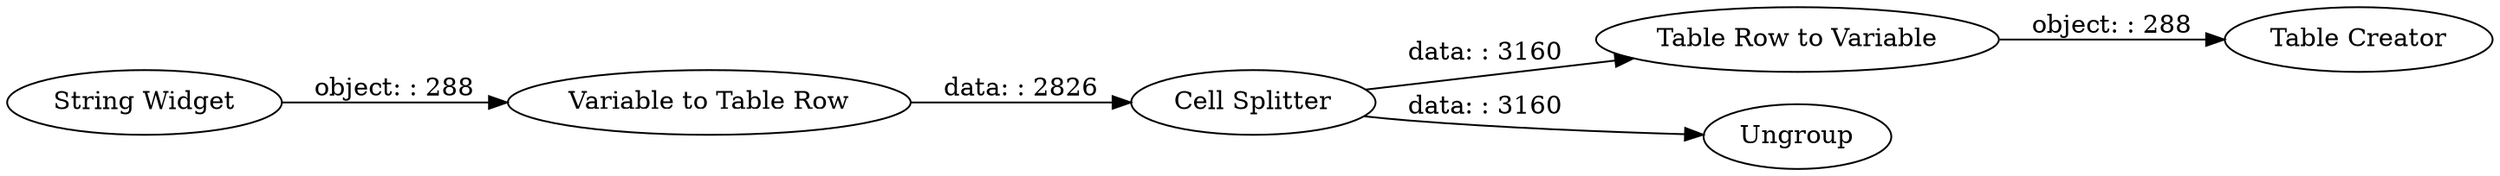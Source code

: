 digraph {
	"-3767400096439490970_7" [label="Table Row to Variable"]
	"-3767400096439490970_6" [label="Cell Splitter"]
	"-3767400096439490970_3" [label="String Widget"]
	"-3767400096439490970_9" [label="Table Creator"]
	"-3767400096439490970_8" [label=Ungroup]
	"-3767400096439490970_5" [label="Variable to Table Row"]
	"-3767400096439490970_6" -> "-3767400096439490970_7" [label="data: : 3160"]
	"-3767400096439490970_5" -> "-3767400096439490970_6" [label="data: : 2826"]
	"-3767400096439490970_7" -> "-3767400096439490970_9" [label="object: : 288"]
	"-3767400096439490970_3" -> "-3767400096439490970_5" [label="object: : 288"]
	"-3767400096439490970_6" -> "-3767400096439490970_8" [label="data: : 3160"]
	rankdir=LR
}
